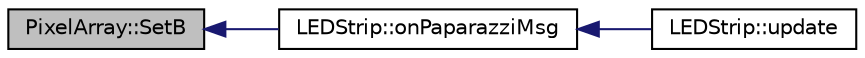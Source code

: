 digraph "PixelArray::SetB"
{
  edge [fontname="Helvetica",fontsize="10",labelfontname="Helvetica",labelfontsize="10"];
  node [fontname="Helvetica",fontsize="10",shape=record];
  rankdir="LR";
  Node29 [label="PixelArray::SetB",height=0.2,width=0.4,color="black", fillcolor="grey75", style="filled", fontcolor="black"];
  Node29 -> Node30 [dir="back",color="midnightblue",fontsize="10",style="solid"];
  Node30 [label="LEDStrip::onPaparazziMsg",height=0.2,width=0.4,color="black", fillcolor="white", style="filled",URL="$class_l_e_d_strip.html#af9708cc14c0e3f75e5b3c268b398f436"];
  Node30 -> Node31 [dir="back",color="midnightblue",fontsize="10",style="solid"];
  Node31 [label="LEDStrip::update",height=0.2,width=0.4,color="black", fillcolor="white", style="filled",URL="$class_l_e_d_strip.html#abc57d90870bb0e9c0d05e7ba6ca76c95"];
}
